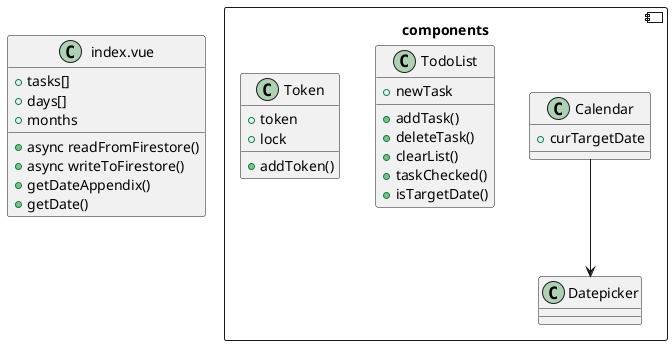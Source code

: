 @startuml
component components {

	class Datepicker {
	}

	class Calendar {
		+curTargetDate
	}

	class TodoList {
		+newTask
		+addTask()
		+deleteTask()
		+clearList()
		+taskChecked()
		+isTargetDate()
	}

	class Token {
		+token
		+lock
		+addToken()
	}
	Calendar --> Datepicker
}

class index as "index.vue" {
	+tasks[]
	+days[]
	+months
	+async readFromFirestore()
	+async writeToFirestore()
	+getDateAppendix()
	+getDate()
}

@enduml